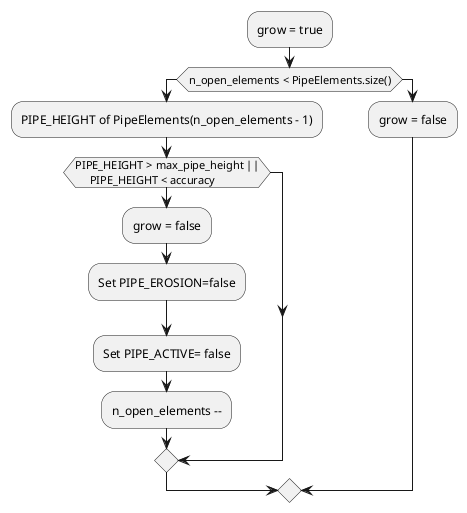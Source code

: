 @startuml
 :grow = true;
 if (n_open_elements < PipeElements.size()) then
 :PIPE_HEIGHT of PipeElements(n_open_elements - 1);
 if (PIPE_HEIGHT > max_pipe_height ||
     PIPE_HEIGHT < accuracy) then
     :grow = false;
     :Set PIPE_EROSION=false;
     :Set PIPE_ACTIVE= false;
     :n_open_elements --;
 endif
 else
     :grow = false;

endif
@enduml